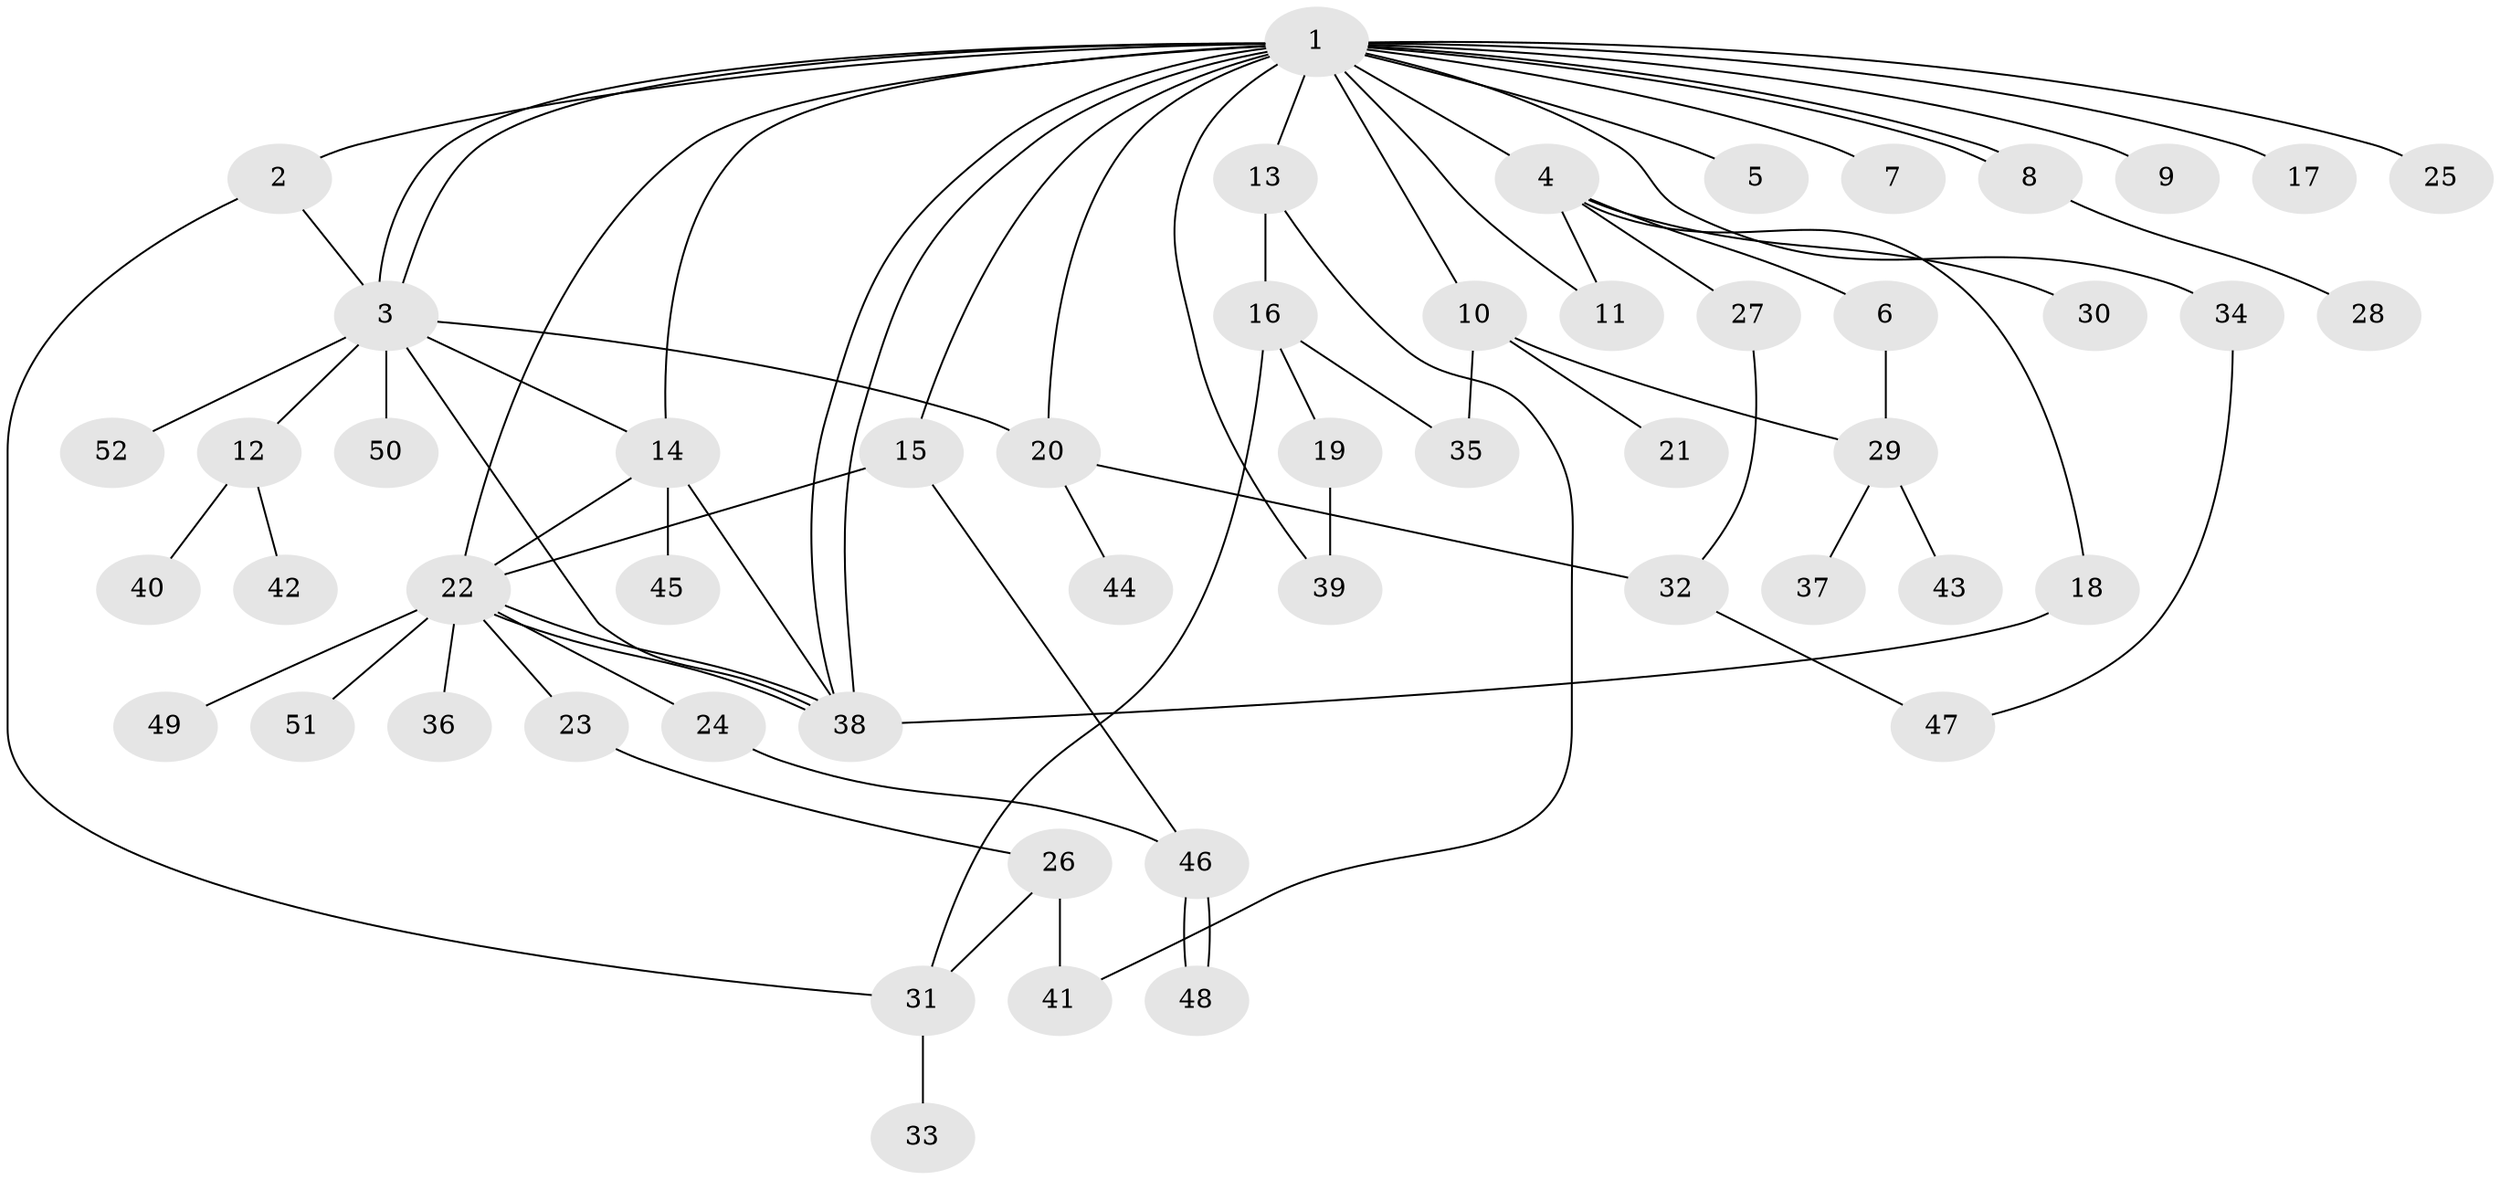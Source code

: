 // coarse degree distribution, {21: 0.02857142857142857, 3: 0.3142857142857143, 7: 0.05714285714285714, 5: 0.02857142857142857, 1: 0.3142857142857143, 2: 0.22857142857142856, 4: 0.02857142857142857}
// Generated by graph-tools (version 1.1) at 2025/41/03/06/25 10:41:47]
// undirected, 52 vertices, 75 edges
graph export_dot {
graph [start="1"]
  node [color=gray90,style=filled];
  1;
  2;
  3;
  4;
  5;
  6;
  7;
  8;
  9;
  10;
  11;
  12;
  13;
  14;
  15;
  16;
  17;
  18;
  19;
  20;
  21;
  22;
  23;
  24;
  25;
  26;
  27;
  28;
  29;
  30;
  31;
  32;
  33;
  34;
  35;
  36;
  37;
  38;
  39;
  40;
  41;
  42;
  43;
  44;
  45;
  46;
  47;
  48;
  49;
  50;
  51;
  52;
  1 -- 2;
  1 -- 3;
  1 -- 3;
  1 -- 4;
  1 -- 5;
  1 -- 7;
  1 -- 8;
  1 -- 8;
  1 -- 9;
  1 -- 10;
  1 -- 11;
  1 -- 13;
  1 -- 14;
  1 -- 15;
  1 -- 17;
  1 -- 20;
  1 -- 22;
  1 -- 25;
  1 -- 34;
  1 -- 38;
  1 -- 38;
  1 -- 39;
  2 -- 3;
  2 -- 31;
  3 -- 12;
  3 -- 14;
  3 -- 20;
  3 -- 38;
  3 -- 50;
  3 -- 52;
  4 -- 6;
  4 -- 11;
  4 -- 18;
  4 -- 27;
  4 -- 30;
  6 -- 29;
  8 -- 28;
  10 -- 21;
  10 -- 29;
  10 -- 35;
  12 -- 40;
  12 -- 42;
  13 -- 16;
  13 -- 41;
  14 -- 22;
  14 -- 38;
  14 -- 45;
  15 -- 22;
  15 -- 46;
  16 -- 19;
  16 -- 31;
  16 -- 35;
  18 -- 38;
  19 -- 39;
  20 -- 32;
  20 -- 44;
  22 -- 23;
  22 -- 24;
  22 -- 36;
  22 -- 38;
  22 -- 38;
  22 -- 49;
  22 -- 51;
  23 -- 26;
  24 -- 46;
  26 -- 31;
  26 -- 41;
  27 -- 32;
  29 -- 37;
  29 -- 43;
  31 -- 33;
  32 -- 47;
  34 -- 47;
  46 -- 48;
  46 -- 48;
}
